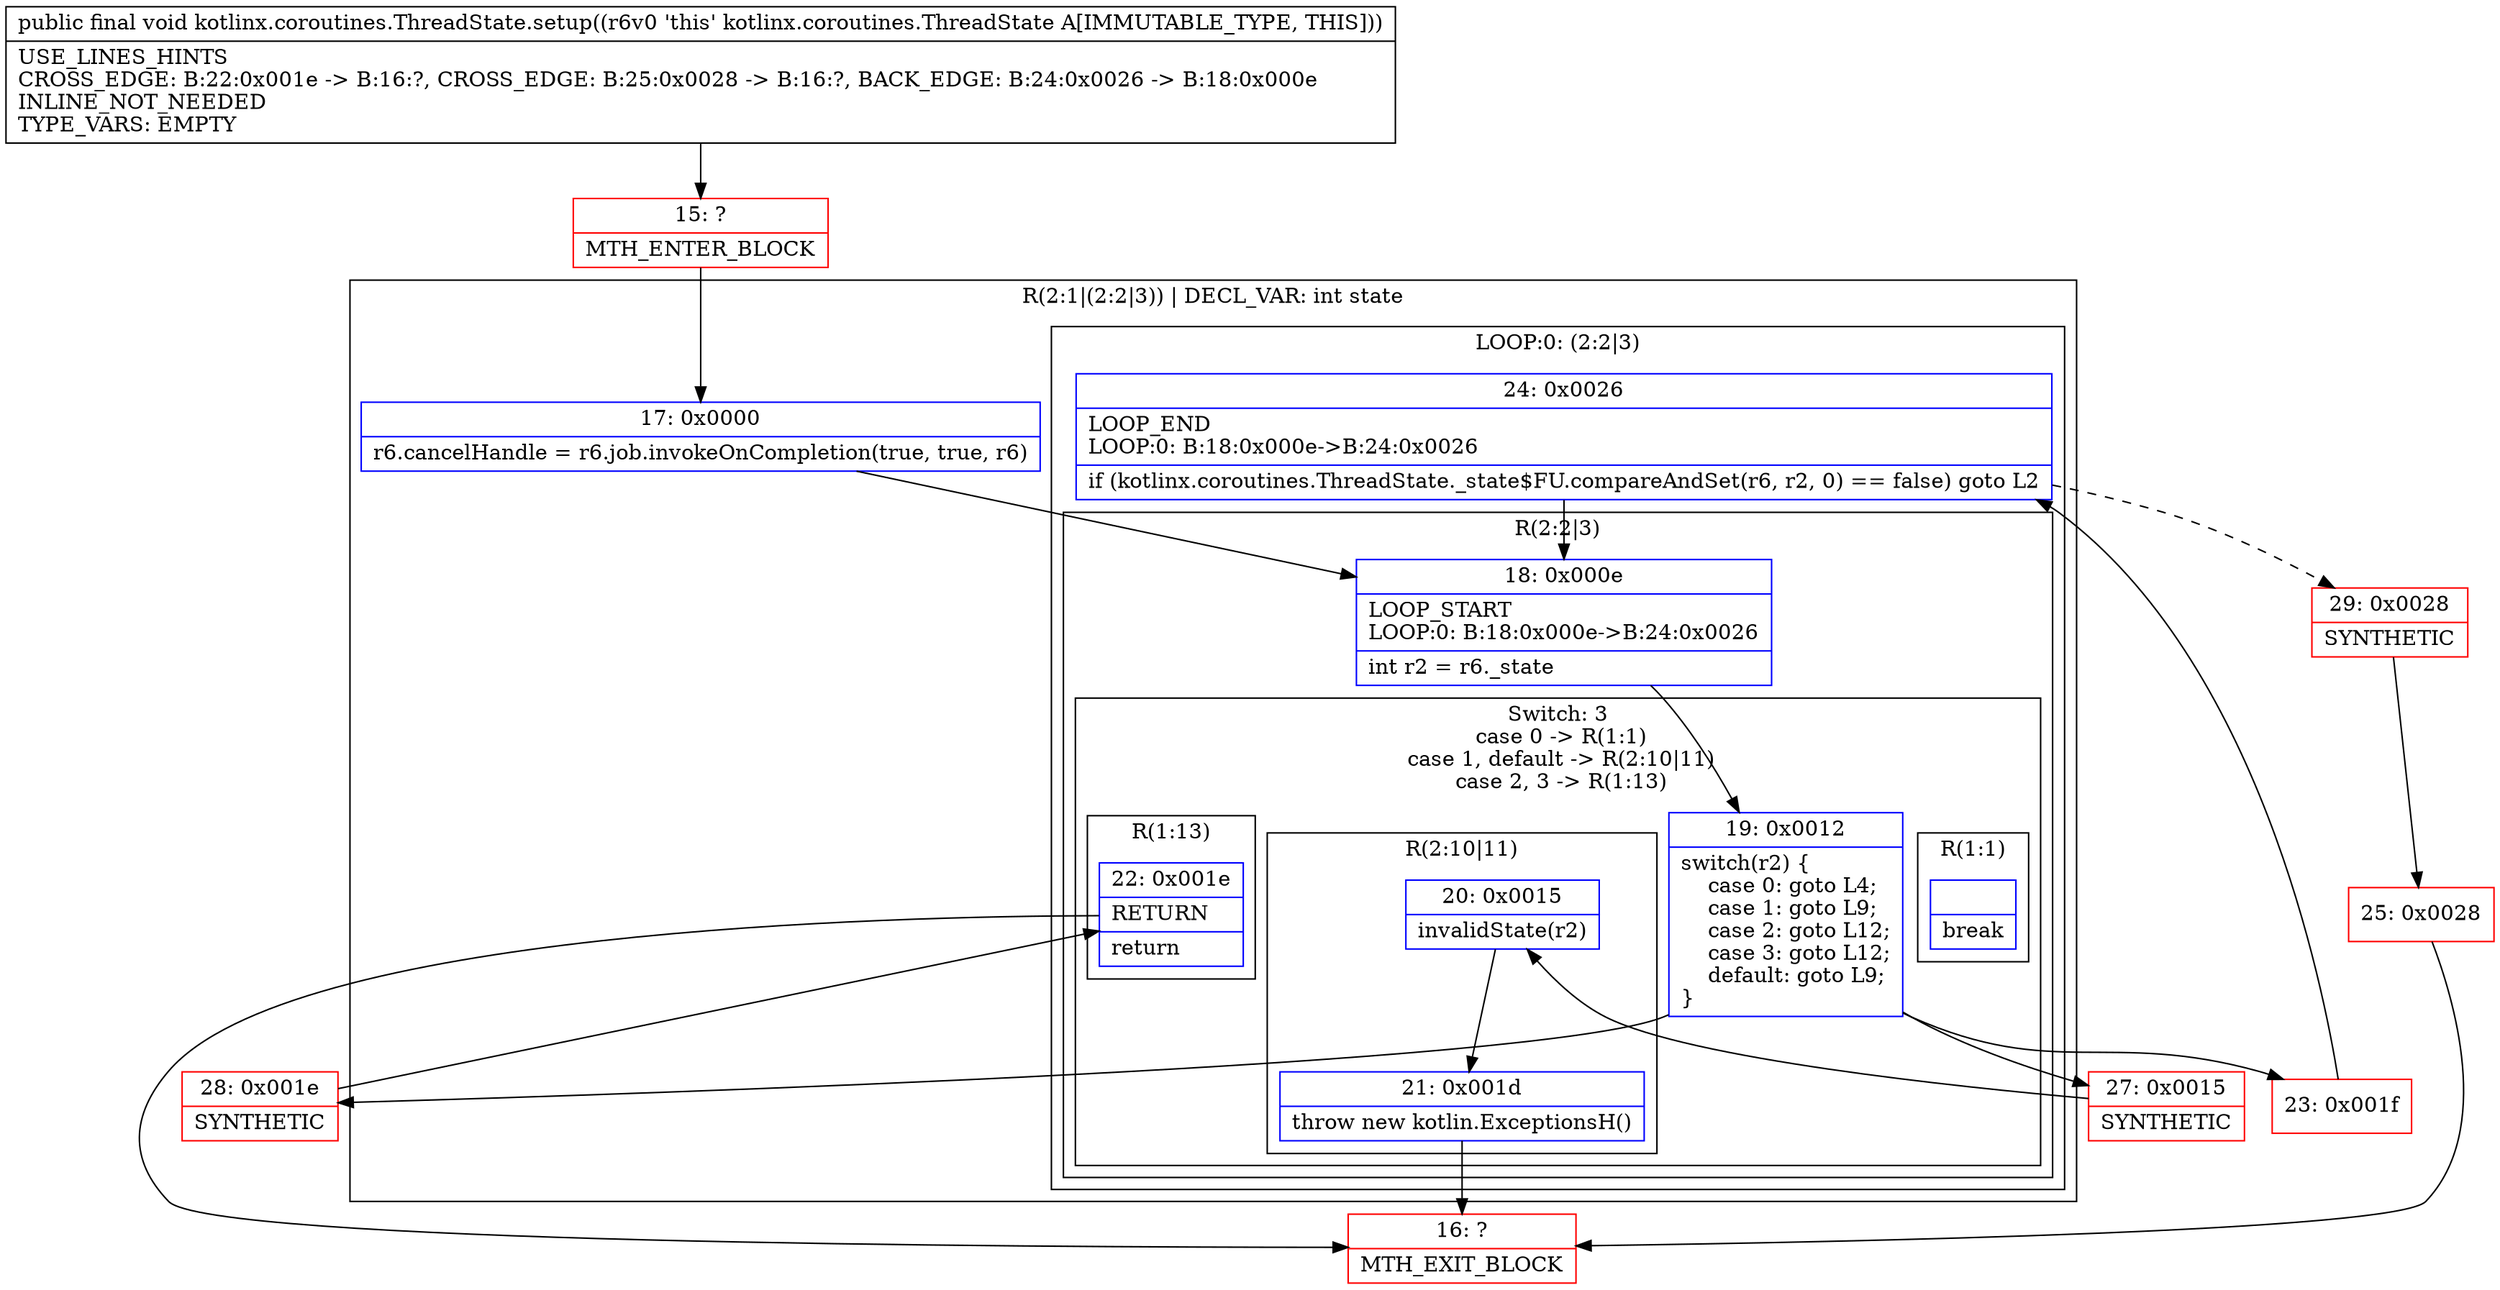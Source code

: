 digraph "CFG forkotlinx.coroutines.ThreadState.setup()V" {
subgraph cluster_Region_1823964764 {
label = "R(2:1|(2:2|3)) | DECL_VAR: int state\l";
node [shape=record,color=blue];
Node_17 [shape=record,label="{17\:\ 0x0000|r6.cancelHandle = r6.job.invokeOnCompletion(true, true, r6)\l}"];
subgraph cluster_LoopRegion_388479684 {
label = "LOOP:0: (2:2|3)";
node [shape=record,color=blue];
Node_24 [shape=record,label="{24\:\ 0x0026|LOOP_END\lLOOP:0: B:18:0x000e\-\>B:24:0x0026\l|if (kotlinx.coroutines.ThreadState._state$FU.compareAndSet(r6, r2, 0) == false) goto L2\l}"];
subgraph cluster_Region_197618250 {
label = "R(2:2|3)";
node [shape=record,color=blue];
Node_18 [shape=record,label="{18\:\ 0x000e|LOOP_START\lLOOP:0: B:18:0x000e\-\>B:24:0x0026\l|int r2 = r6._state\l}"];
subgraph cluster_SwitchRegion_555141378 {
label = "Switch: 3
 case 0 -> R(1:1)
 case 1, default -> R(2:10|11)
 case 2, 3 -> R(1:13)";
node [shape=record,color=blue];
Node_19 [shape=record,label="{19\:\ 0x0012|switch(r2) \{\l    case 0: goto L4;\l    case 1: goto L9;\l    case 2: goto L12;\l    case 3: goto L12;\l    default: goto L9;\l\}\l}"];
subgraph cluster_Region_1573571978 {
label = "R(1:1)";
node [shape=record,color=blue];
Node_InsnContainer_37223526 [shape=record,label="{|break\l}"];
}
subgraph cluster_Region_447785417 {
label = "R(2:10|11)";
node [shape=record,color=blue];
Node_20 [shape=record,label="{20\:\ 0x0015|invalidState(r2)\l}"];
Node_21 [shape=record,label="{21\:\ 0x001d|throw new kotlin.ExceptionsH()\l}"];
}
subgraph cluster_Region_1647241741 {
label = "R(1:13)";
node [shape=record,color=blue];
Node_22 [shape=record,label="{22\:\ 0x001e|RETURN\l|return\l}"];
}
}
}
}
}
Node_15 [shape=record,color=red,label="{15\:\ ?|MTH_ENTER_BLOCK\l}"];
Node_23 [shape=record,color=red,label="{23\:\ 0x001f}"];
Node_29 [shape=record,color=red,label="{29\:\ 0x0028|SYNTHETIC\l}"];
Node_25 [shape=record,color=red,label="{25\:\ 0x0028}"];
Node_16 [shape=record,color=red,label="{16\:\ ?|MTH_EXIT_BLOCK\l}"];
Node_27 [shape=record,color=red,label="{27\:\ 0x0015|SYNTHETIC\l}"];
Node_28 [shape=record,color=red,label="{28\:\ 0x001e|SYNTHETIC\l}"];
MethodNode[shape=record,label="{public final void kotlinx.coroutines.ThreadState.setup((r6v0 'this' kotlinx.coroutines.ThreadState A[IMMUTABLE_TYPE, THIS]))  | USE_LINES_HINTS\lCROSS_EDGE: B:22:0x001e \-\> B:16:?, CROSS_EDGE: B:25:0x0028 \-\> B:16:?, BACK_EDGE: B:24:0x0026 \-\> B:18:0x000e\lINLINE_NOT_NEEDED\lTYPE_VARS: EMPTY\l}"];
MethodNode -> Node_15;Node_17 -> Node_18;
Node_24 -> Node_18;
Node_24 -> Node_29[style=dashed];
Node_18 -> Node_19;
Node_19 -> Node_23;
Node_19 -> Node_27;
Node_19 -> Node_28;
Node_20 -> Node_21;
Node_21 -> Node_16;
Node_22 -> Node_16;
Node_15 -> Node_17;
Node_23 -> Node_24;
Node_29 -> Node_25;
Node_25 -> Node_16;
Node_27 -> Node_20;
Node_28 -> Node_22;
}

